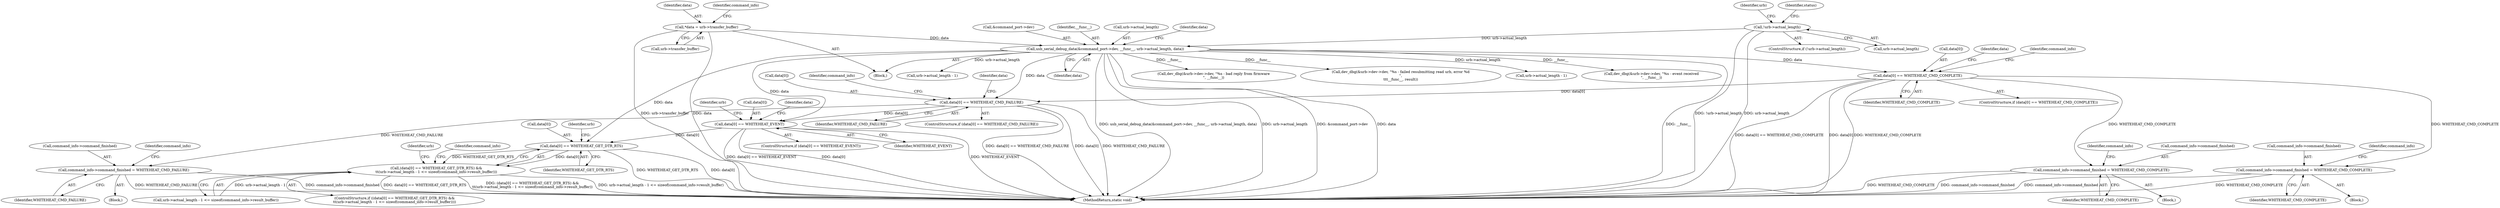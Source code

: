 digraph "0_linux_6817ae225cd650fb1c3295d769298c38b1eba818@pointer" {
"1000199" [label="(Call,data[0] == WHITEHEAT_CMD_COMPLETE)"];
"1000188" [label="(Call,usb_serial_debug_data(&command_port->dev, __func__, urb->actual_length, data))"];
"1000144" [label="(Call,!urb->actual_length)"];
"1000119" [label="(Call,*data = urb->transfer_buffer)"];
"1000205" [label="(Call,command_info->command_finished = WHITEHEAT_CMD_COMPLETE)"];
"1000217" [label="(Call,data[0] == WHITEHEAT_CMD_FAILURE)"];
"1000223" [label="(Call,command_info->command_finished = WHITEHEAT_CMD_FAILURE)"];
"1000235" [label="(Call,data[0] == WHITEHEAT_EVENT)"];
"1000253" [label="(Call,data[0] == WHITEHEAT_GET_DTR_RTS)"];
"1000252" [label="(Call,(data[0] == WHITEHEAT_GET_DTR_RTS) &&\n\t\t(urb->actual_length - 1 <= sizeof(command_info->result_buffer)))"];
"1000282" [label="(Call,command_info->command_finished = WHITEHEAT_CMD_COMPLETE)"];
"1000205" [label="(Call,command_info->command_finished = WHITEHEAT_CMD_COMPLETE)"];
"1000282" [label="(Call,command_info->command_finished = WHITEHEAT_CMD_COMPLETE)"];
"1000201" [label="(Identifier,data)"];
"1000268" [label="(Block,)"];
"1000189" [label="(Call,&command_port->dev)"];
"1000227" [label="(Identifier,WHITEHEAT_CMD_FAILURE)"];
"1000254" [label="(Call,data[0])"];
"1000217" [label="(Call,data[0] == WHITEHEAT_CMD_FAILURE)"];
"1000234" [label="(ControlStructure,if (data[0] == WHITEHEAT_EVENT))"];
"1000245" [label="(Identifier,urb)"];
"1000261" [label="(Identifier,urb)"];
"1000193" [label="(Identifier,__func__)"];
"1000321" [label="(MethodReturn,static void)"];
"1000119" [label="(Call,*data = urb->transfer_buffer)"];
"1000203" [label="(Identifier,WHITEHEAT_CMD_COMPLETE)"];
"1000253" [label="(Call,data[0] == WHITEHEAT_GET_DTR_RTS)"];
"1000236" [label="(Call,data[0])"];
"1000216" [label="(ControlStructure,if (data[0] == WHITEHEAT_CMD_FAILURE))"];
"1000293" [label="(Call,dev_dbg(&urb->dev->dev, \"%s - bad reply from firmware\n\", __func__))"];
"1000224" [label="(Call,command_info->command_finished)"];
"1000271" [label="(Identifier,command_info)"];
"1000120" [label="(Identifier,data)"];
"1000218" [label="(Call,data[0])"];
"1000311" [label="(Call,dev_dbg(&urb->dev->dev, \"%s - failed resubmitting read urb, error %d\n\",\n\t\t\t__func__, result))"];
"1000206" [label="(Call,command_info->command_finished)"];
"1000225" [label="(Identifier,command_info)"];
"1000277" [label="(Call,urb->actual_length - 1)"];
"1000237" [label="(Identifier,data)"];
"1000241" [label="(Call,dev_dbg(&urb->dev->dev, \"%s - event received\n\", __func__))"];
"1000239" [label="(Identifier,WHITEHEAT_EVENT)"];
"1000259" [label="(Call,urb->actual_length - 1)"];
"1000209" [label="(Identifier,WHITEHEAT_CMD_COMPLETE)"];
"1000145" [label="(Call,urb->actual_length)"];
"1000200" [label="(Call,data[0])"];
"1000235" [label="(Call,data[0] == WHITEHEAT_EVENT)"];
"1000252" [label="(Call,(data[0] == WHITEHEAT_GET_DTR_RTS) &&\n\t\t(urb->actual_length - 1 <= sizeof(command_info->result_buffer)))"];
"1000257" [label="(Identifier,WHITEHEAT_GET_DTR_RTS)"];
"1000213" [label="(Identifier,command_info)"];
"1000219" [label="(Identifier,data)"];
"1000104" [label="(Block,)"];
"1000144" [label="(Call,!urb->actual_length)"];
"1000153" [label="(Identifier,urb)"];
"1000143" [label="(ControlStructure,if (!urb->actual_length))"];
"1000204" [label="(Block,)"];
"1000160" [label="(Identifier,status)"];
"1000290" [label="(Identifier,command_info)"];
"1000258" [label="(Call,urb->actual_length - 1 <= sizeof(command_info->result_buffer))"];
"1000222" [label="(Block,)"];
"1000207" [label="(Identifier,command_info)"];
"1000221" [label="(Identifier,WHITEHEAT_CMD_FAILURE)"];
"1000199" [label="(Call,data[0] == WHITEHEAT_CMD_COMPLETE)"];
"1000198" [label="(ControlStructure,if (data[0] == WHITEHEAT_CMD_COMPLETE))"];
"1000231" [label="(Identifier,command_info)"];
"1000121" [label="(Call,urb->transfer_buffer)"];
"1000255" [label="(Identifier,data)"];
"1000286" [label="(Identifier,WHITEHEAT_CMD_COMPLETE)"];
"1000194" [label="(Call,urb->actual_length)"];
"1000283" [label="(Call,command_info->command_finished)"];
"1000223" [label="(Call,command_info->command_finished = WHITEHEAT_CMD_FAILURE)"];
"1000297" [label="(Identifier,urb)"];
"1000126" [label="(Identifier,command_info)"];
"1000251" [label="(ControlStructure,if ((data[0] == WHITEHEAT_GET_DTR_RTS) &&\n\t\t(urb->actual_length - 1 <= sizeof(command_info->result_buffer))))"];
"1000188" [label="(Call,usb_serial_debug_data(&command_port->dev, __func__, urb->actual_length, data))"];
"1000197" [label="(Identifier,data)"];
"1000199" -> "1000198"  [label="AST: "];
"1000199" -> "1000203"  [label="CFG: "];
"1000200" -> "1000199"  [label="AST: "];
"1000203" -> "1000199"  [label="AST: "];
"1000207" -> "1000199"  [label="CFG: "];
"1000219" -> "1000199"  [label="CFG: "];
"1000199" -> "1000321"  [label="DDG: data[0]"];
"1000199" -> "1000321"  [label="DDG: WHITEHEAT_CMD_COMPLETE"];
"1000199" -> "1000321"  [label="DDG: data[0] == WHITEHEAT_CMD_COMPLETE"];
"1000188" -> "1000199"  [label="DDG: data"];
"1000199" -> "1000205"  [label="DDG: WHITEHEAT_CMD_COMPLETE"];
"1000199" -> "1000217"  [label="DDG: data[0]"];
"1000199" -> "1000282"  [label="DDG: WHITEHEAT_CMD_COMPLETE"];
"1000188" -> "1000104"  [label="AST: "];
"1000188" -> "1000197"  [label="CFG: "];
"1000189" -> "1000188"  [label="AST: "];
"1000193" -> "1000188"  [label="AST: "];
"1000194" -> "1000188"  [label="AST: "];
"1000197" -> "1000188"  [label="AST: "];
"1000201" -> "1000188"  [label="CFG: "];
"1000188" -> "1000321"  [label="DDG: usb_serial_debug_data(&command_port->dev, __func__, urb->actual_length, data)"];
"1000188" -> "1000321"  [label="DDG: urb->actual_length"];
"1000188" -> "1000321"  [label="DDG: &command_port->dev"];
"1000188" -> "1000321"  [label="DDG: data"];
"1000188" -> "1000321"  [label="DDG: __func__"];
"1000144" -> "1000188"  [label="DDG: urb->actual_length"];
"1000119" -> "1000188"  [label="DDG: data"];
"1000188" -> "1000217"  [label="DDG: data"];
"1000188" -> "1000235"  [label="DDG: data"];
"1000188" -> "1000241"  [label="DDG: __func__"];
"1000188" -> "1000253"  [label="DDG: data"];
"1000188" -> "1000259"  [label="DDG: urb->actual_length"];
"1000188" -> "1000277"  [label="DDG: urb->actual_length"];
"1000188" -> "1000293"  [label="DDG: __func__"];
"1000188" -> "1000311"  [label="DDG: __func__"];
"1000144" -> "1000143"  [label="AST: "];
"1000144" -> "1000145"  [label="CFG: "];
"1000145" -> "1000144"  [label="AST: "];
"1000153" -> "1000144"  [label="CFG: "];
"1000160" -> "1000144"  [label="CFG: "];
"1000144" -> "1000321"  [label="DDG: !urb->actual_length"];
"1000144" -> "1000321"  [label="DDG: urb->actual_length"];
"1000119" -> "1000104"  [label="AST: "];
"1000119" -> "1000121"  [label="CFG: "];
"1000120" -> "1000119"  [label="AST: "];
"1000121" -> "1000119"  [label="AST: "];
"1000126" -> "1000119"  [label="CFG: "];
"1000119" -> "1000321"  [label="DDG: urb->transfer_buffer"];
"1000119" -> "1000321"  [label="DDG: data"];
"1000205" -> "1000204"  [label="AST: "];
"1000205" -> "1000209"  [label="CFG: "];
"1000206" -> "1000205"  [label="AST: "];
"1000209" -> "1000205"  [label="AST: "];
"1000213" -> "1000205"  [label="CFG: "];
"1000205" -> "1000321"  [label="DDG: WHITEHEAT_CMD_COMPLETE"];
"1000205" -> "1000321"  [label="DDG: command_info->command_finished"];
"1000217" -> "1000216"  [label="AST: "];
"1000217" -> "1000221"  [label="CFG: "];
"1000218" -> "1000217"  [label="AST: "];
"1000221" -> "1000217"  [label="AST: "];
"1000225" -> "1000217"  [label="CFG: "];
"1000237" -> "1000217"  [label="CFG: "];
"1000217" -> "1000321"  [label="DDG: WHITEHEAT_CMD_FAILURE"];
"1000217" -> "1000321"  [label="DDG: data[0] == WHITEHEAT_CMD_FAILURE"];
"1000217" -> "1000321"  [label="DDG: data[0]"];
"1000217" -> "1000223"  [label="DDG: WHITEHEAT_CMD_FAILURE"];
"1000217" -> "1000235"  [label="DDG: data[0]"];
"1000223" -> "1000222"  [label="AST: "];
"1000223" -> "1000227"  [label="CFG: "];
"1000224" -> "1000223"  [label="AST: "];
"1000227" -> "1000223"  [label="AST: "];
"1000231" -> "1000223"  [label="CFG: "];
"1000223" -> "1000321"  [label="DDG: WHITEHEAT_CMD_FAILURE"];
"1000223" -> "1000321"  [label="DDG: command_info->command_finished"];
"1000235" -> "1000234"  [label="AST: "];
"1000235" -> "1000239"  [label="CFG: "];
"1000236" -> "1000235"  [label="AST: "];
"1000239" -> "1000235"  [label="AST: "];
"1000245" -> "1000235"  [label="CFG: "];
"1000255" -> "1000235"  [label="CFG: "];
"1000235" -> "1000321"  [label="DDG: data[0]"];
"1000235" -> "1000321"  [label="DDG: WHITEHEAT_EVENT"];
"1000235" -> "1000321"  [label="DDG: data[0] == WHITEHEAT_EVENT"];
"1000235" -> "1000253"  [label="DDG: data[0]"];
"1000253" -> "1000252"  [label="AST: "];
"1000253" -> "1000257"  [label="CFG: "];
"1000254" -> "1000253"  [label="AST: "];
"1000257" -> "1000253"  [label="AST: "];
"1000261" -> "1000253"  [label="CFG: "];
"1000252" -> "1000253"  [label="CFG: "];
"1000253" -> "1000321"  [label="DDG: data[0]"];
"1000253" -> "1000321"  [label="DDG: WHITEHEAT_GET_DTR_RTS"];
"1000253" -> "1000252"  [label="DDG: data[0]"];
"1000253" -> "1000252"  [label="DDG: WHITEHEAT_GET_DTR_RTS"];
"1000252" -> "1000251"  [label="AST: "];
"1000252" -> "1000258"  [label="CFG: "];
"1000258" -> "1000252"  [label="AST: "];
"1000271" -> "1000252"  [label="CFG: "];
"1000297" -> "1000252"  [label="CFG: "];
"1000252" -> "1000321"  [label="DDG: data[0] == WHITEHEAT_GET_DTR_RTS"];
"1000252" -> "1000321"  [label="DDG: (data[0] == WHITEHEAT_GET_DTR_RTS) &&\n\t\t(urb->actual_length - 1 <= sizeof(command_info->result_buffer))"];
"1000252" -> "1000321"  [label="DDG: urb->actual_length - 1 <= sizeof(command_info->result_buffer)"];
"1000258" -> "1000252"  [label="DDG: urb->actual_length - 1"];
"1000282" -> "1000268"  [label="AST: "];
"1000282" -> "1000286"  [label="CFG: "];
"1000283" -> "1000282"  [label="AST: "];
"1000286" -> "1000282"  [label="AST: "];
"1000290" -> "1000282"  [label="CFG: "];
"1000282" -> "1000321"  [label="DDG: WHITEHEAT_CMD_COMPLETE"];
"1000282" -> "1000321"  [label="DDG: command_info->command_finished"];
}
